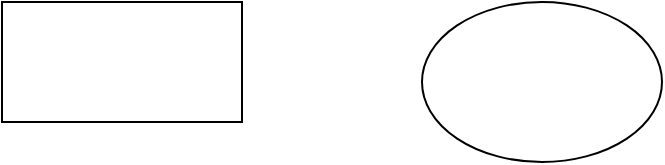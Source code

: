 <mxfile version="12.2.4" pages="1"><diagram id="lzeYILYl0kLEXNjqnpMP" name="Page-1"><mxGraphModel dx="617" dy="655" grid="1" gridSize="10" guides="1" tooltips="1" connect="1" arrows="1" fold="1" page="1" pageScale="1" pageWidth="827" pageHeight="1169" math="0" shadow="0"><root><mxCell id="0"/><mxCell id="1" parent="0"/><mxCell id="2" value="" style="rounded=0;whiteSpace=wrap;html=1;" parent="1" vertex="1"><mxGeometry x="120" y="200" width="120" height="60" as="geometry"/></mxCell><mxCell id="3" value="" style="ellipse;whiteSpace=wrap;html=1;" parent="1" vertex="1"><mxGeometry x="330" y="200" width="120" height="80" as="geometry"/></mxCell></root></mxGraphModel></diagram></mxfile>